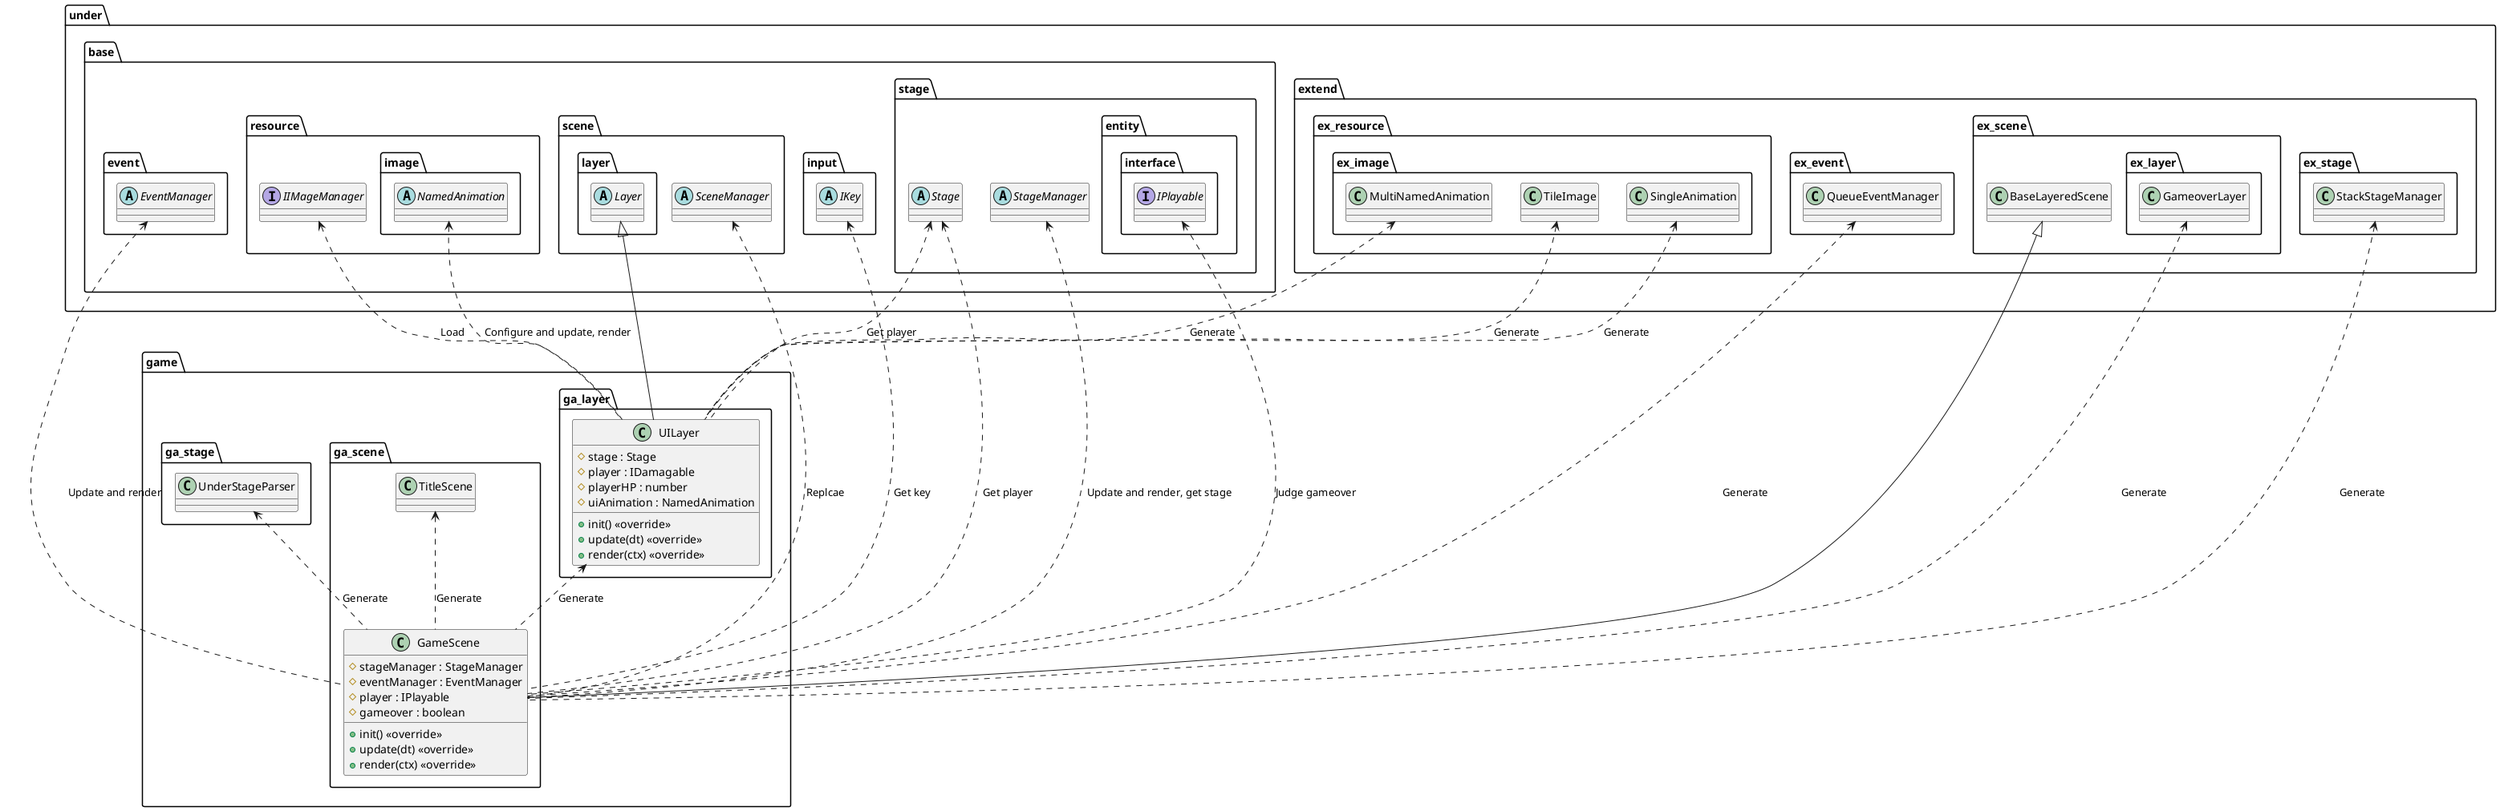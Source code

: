 @startuml SceneGame

package game {
    package ga_layer {
        class UILayer {
            #stage : Stage
            #player : IDamagable
            #playerHP : number
            #uiAnimation : NamedAnimation
            +init() <<override>>
            +update(dt) <<override>>
            +render(ctx) <<override>>
        }
    }
    package ga_scene {
        class GameScene {
            #stageManager : StageManager
            #eventManager : EventManager
            #player : IPlayable
            #gameover : boolean
            +init() <<override>>
            +update(dt) <<override>>
            +render(ctx) <<override>>
        }
    }
}

package under {
    package base {
        package event {
            abstract EventManager
        }
        package input {
            abstract IKey
        }
        package resource {
            interface IIMageManager
            package image {
                abstract NamedAnimation
            }
        }
        package scene {
            abstract SceneManager
            package layer {
                abstract Layer
            }
        }
        package stage {
            abstract StageManager
            abstract Stage
            package entity {
                package interface {
                    interface IPlayable
                }
            }
        }
    }

    package extend {
        package ex_event {
            class QueueEventManager
        }
        package ex_resource {
            package ex_image {
                class TileImage
                class SingleAnimation
                class MultiNamedAnimation
            }
        }
        package ex_scene {
            class BaseLayeredScene
            package ex_layer {
                class GameoverLayer
            }
        }
        package ex_stage {
            class StackStageManager
        }
    }
}

package game {
    package ga_scene {
        class TitleScene
    }
    package ga_stage {
        class UnderStageParser
    }
}

UnderStageParser <.. GameScene  : Generate
StackStageManager <.. GameScene : Generate
QueueEventManager <.. GameScene : Generate
UILayer <.. GameScene  : Generate
GameoverLayer <.. GameScene  : Generate
TitleScene <.. GameScene  : Generate
IPlayable <.. GameScene  : Judge gameover
StageManager <.. GameScene : Update and render, get stage
Stage <.. GameScene : Get player
EventManager <.. GameScene : Update and render
IKey <.. GameScene : Get key
SceneManager <.. GameScene : Replcae

Stage <.. UILayer : Get player
IIMageManager <.. UILayer : Load
MultiNamedAnimation <.. UILayer : Generate
SingleAnimation <.. UILayer : Generate
TileImage <.. UILayer : Generate
NamedAnimation <.. UILayer : Configure and update, render

BaseLayeredScene <|-- GameScene
Layer <|-- UILayer

@enduml
